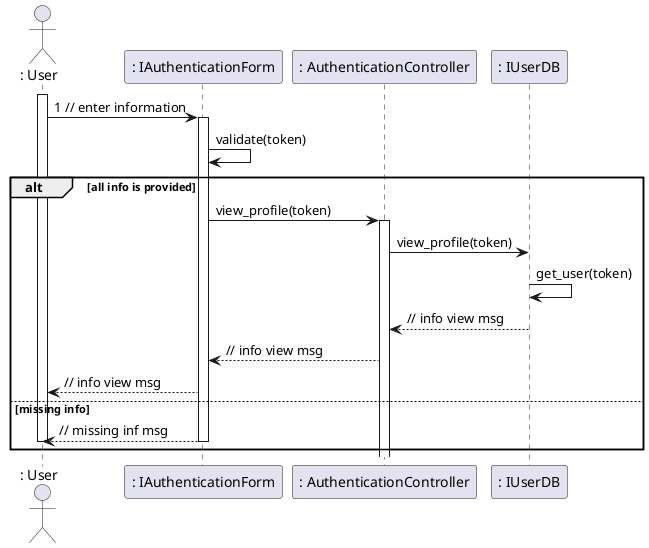 @startuml
actor ": User"

activate ": User"
": User" -> ": IAuthenticationForm" : 1 // enter information
activate ": IAuthenticationForm"
": IAuthenticationForm" -> ": IAuthenticationForm" : validate(token)

alt all info is provided

": IAuthenticationForm" -> ": AuthenticationController" : view_profile(token)
activate ": AuthenticationController"
": AuthenticationController" -> ": IUserDB" : view_profile(token)
": IUserDB" -> ": IUserDB" : get_user(token)

": IUserDB" --> ": AuthenticationController" : // info view msg
": AuthenticationController"  --> ": IAuthenticationForm" : // info view msg
": IAuthenticationForm" --> ": User" : // info view msg
else missing info

": IAuthenticationForm" --> ": User" : // missing inf msg
deactivate ": IAuthenticationForm"
deactivate ": User"
end
@enduml